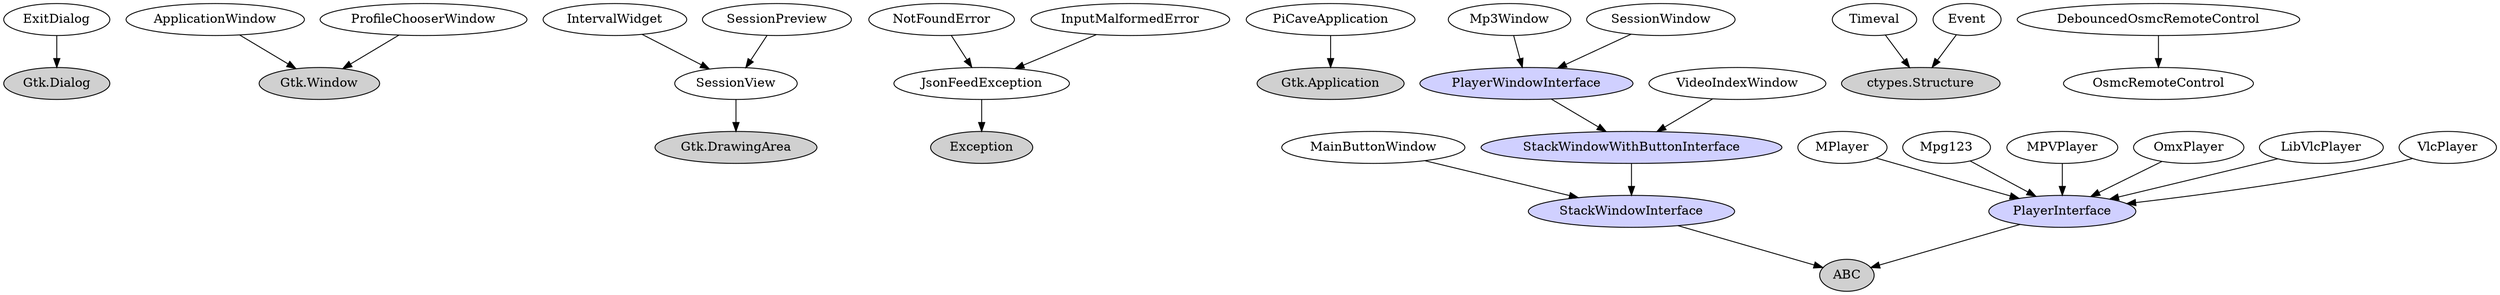digraph G {
"ExitDialog" -> "Gtk.Dialog"
"Gtk.Dialog" [ fillcolor="#d0d0d0", style="filled" ]
"ApplicationWindow" -> "Gtk.Window"
"Gtk.Window" [ fillcolor="#d0d0d0", style="filled" ]
"IntervalWidget" -> "SessionView"
"JsonFeedException" -> "Exception"
"Exception" [ fillcolor="#d0d0d0", style="filled" ]
"NotFoundError" -> "JsonFeedException"
"InputMalformedError" -> "JsonFeedException"
"PiCaveApplication" -> "Gtk.Application"
"Gtk.Application" [ fillcolor="#d0d0d0", style="filled" ]
"MainButtonWindow" -> "StackWindowInterface"
"StackWindowInterface" [ fillcolor="#d0d0ff", style="filled" ]
"Mp3Window" -> "PlayerWindowInterface"
"PlayerWindowInterface" [ fillcolor="#d0d0ff", style="filled" ]
"Timeval" -> "ctypes.Structure"
"ctypes.Structure" [ fillcolor="#d0d0d0", style="filled" ]
"Event" -> "ctypes.Structure"
"ctypes.Structure" [ fillcolor="#d0d0d0", style="filled" ]
"DebouncedOsmcRemoteControl" -> "OsmcRemoteControl"
"PlayerInterface" -> "ABC"
"ABC" [ fillcolor="#d0d0d0", style="filled" ]
"MPlayer" -> "PlayerInterface"
"PlayerInterface" [ fillcolor="#d0d0ff", style="filled" ]
"Mpg123" -> "PlayerInterface"
"PlayerInterface" [ fillcolor="#d0d0ff", style="filled" ]
"MPVPlayer" -> "PlayerInterface"
"PlayerInterface" [ fillcolor="#d0d0ff", style="filled" ]
"OmxPlayer" -> "PlayerInterface"
"PlayerInterface" [ fillcolor="#d0d0ff", style="filled" ]
"LibVlcPlayer" -> "PlayerInterface"
"PlayerInterface" [ fillcolor="#d0d0ff", style="filled" ]
"VlcPlayer" -> "PlayerInterface"
"PlayerInterface" [ fillcolor="#d0d0ff", style="filled" ]
"PlayerWindowInterface" -> "StackWindowWithButtonInterface"
"StackWindowWithButtonInterface" [ fillcolor="#d0d0ff", style="filled" ]
"ProfileChooserWindow" -> "Gtk.Window"
"Gtk.Window" [ fillcolor="#d0d0d0", style="filled" ]
"SessionPreview" -> "SessionView"
"SessionView" -> "Gtk.DrawingArea"
"Gtk.DrawingArea" [ fillcolor="#d0d0d0", style="filled" ]
"SessionWindow" -> "PlayerWindowInterface"
"PlayerWindowInterface" [ fillcolor="#d0d0ff", style="filled" ]
"StackWindowInterface" -> "ABC"
"ABC" [ fillcolor="#d0d0d0", style="filled" ]
"StackWindowWithButtonInterface" -> "StackWindowInterface"
"StackWindowInterface" [ fillcolor="#d0d0ff", style="filled" ]
"VideoIndexWindow" -> "StackWindowWithButtonInterface"
"StackWindowWithButtonInterface" [ fillcolor="#d0d0ff", style="filled" ]
}
